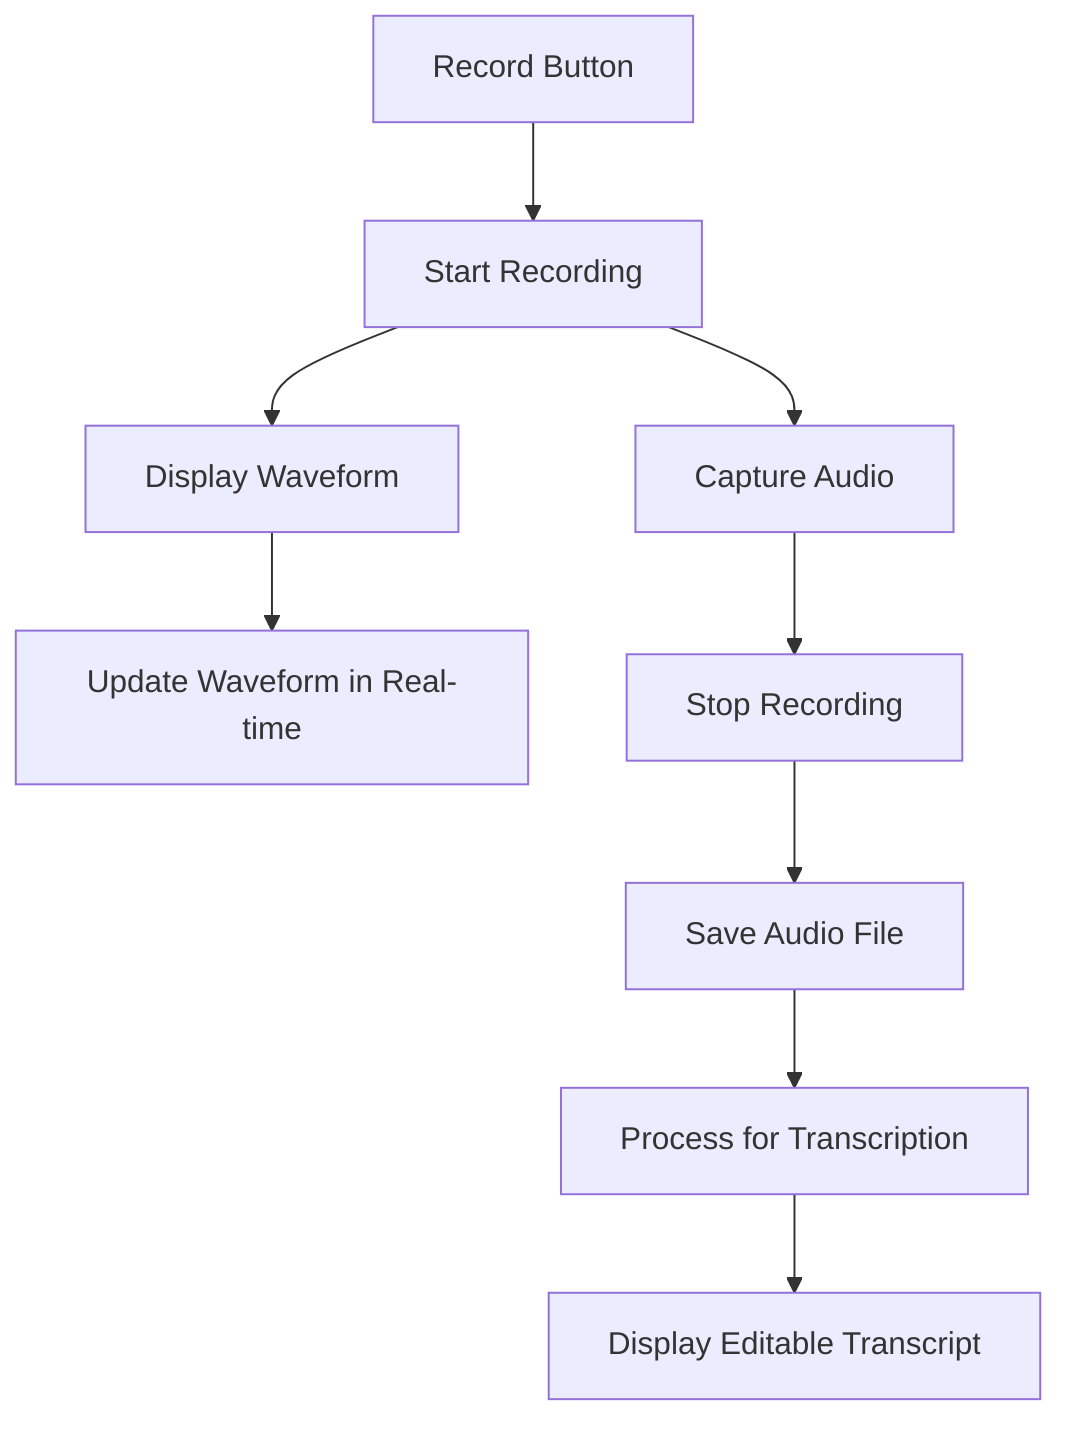 graph TD
    A[Record Button] --> B[Start Recording]
    B --> C[Display Waveform]
    B --> D[Capture Audio]
    C --> E[Update Waveform in Real-time]
    D --> F[Stop Recording]
    F --> G[Save Audio File]
    G --> H[Process for Transcription]
    H --> I[Display Editable Transcript]